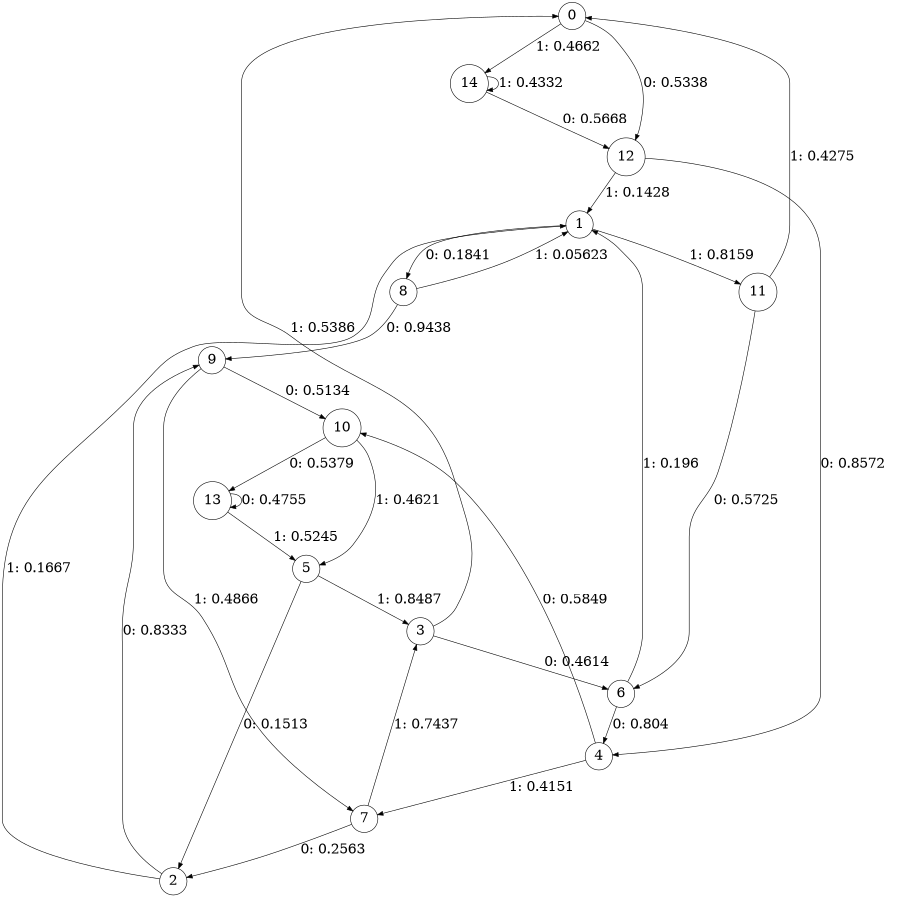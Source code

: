 digraph "ch11faceL4" {
size = "6,8.5";
ratio = "fill";
node [shape = circle];
node [fontsize = 24];
edge [fontsize = 24];
0 -> 12 [label = "0: 0.5338   "];
0 -> 14 [label = "1: 0.4662   "];
1 -> 8 [label = "0: 0.1841   "];
1 -> 11 [label = "1: 0.8159   "];
2 -> 9 [label = "0: 0.8333   "];
2 -> 1 [label = "1: 0.1667   "];
3 -> 6 [label = "0: 0.4614   "];
3 -> 0 [label = "1: 0.5386   "];
4 -> 10 [label = "0: 0.5849   "];
4 -> 7 [label = "1: 0.4151   "];
5 -> 2 [label = "0: 0.1513   "];
5 -> 3 [label = "1: 0.8487   "];
6 -> 4 [label = "0: 0.804    "];
6 -> 1 [label = "1: 0.196    "];
7 -> 2 [label = "0: 0.2563   "];
7 -> 3 [label = "1: 0.7437   "];
8 -> 9 [label = "0: 0.9438   "];
8 -> 1 [label = "1: 0.05623  "];
9 -> 10 [label = "0: 0.5134   "];
9 -> 7 [label = "1: 0.4866   "];
10 -> 13 [label = "0: 0.5379   "];
10 -> 5 [label = "1: 0.4621   "];
11 -> 6 [label = "0: 0.5725   "];
11 -> 0 [label = "1: 0.4275   "];
12 -> 4 [label = "0: 0.8572   "];
12 -> 1 [label = "1: 0.1428   "];
13 -> 13 [label = "0: 0.4755   "];
13 -> 5 [label = "1: 0.5245   "];
14 -> 12 [label = "0: 0.5668   "];
14 -> 14 [label = "1: 0.4332   "];
}